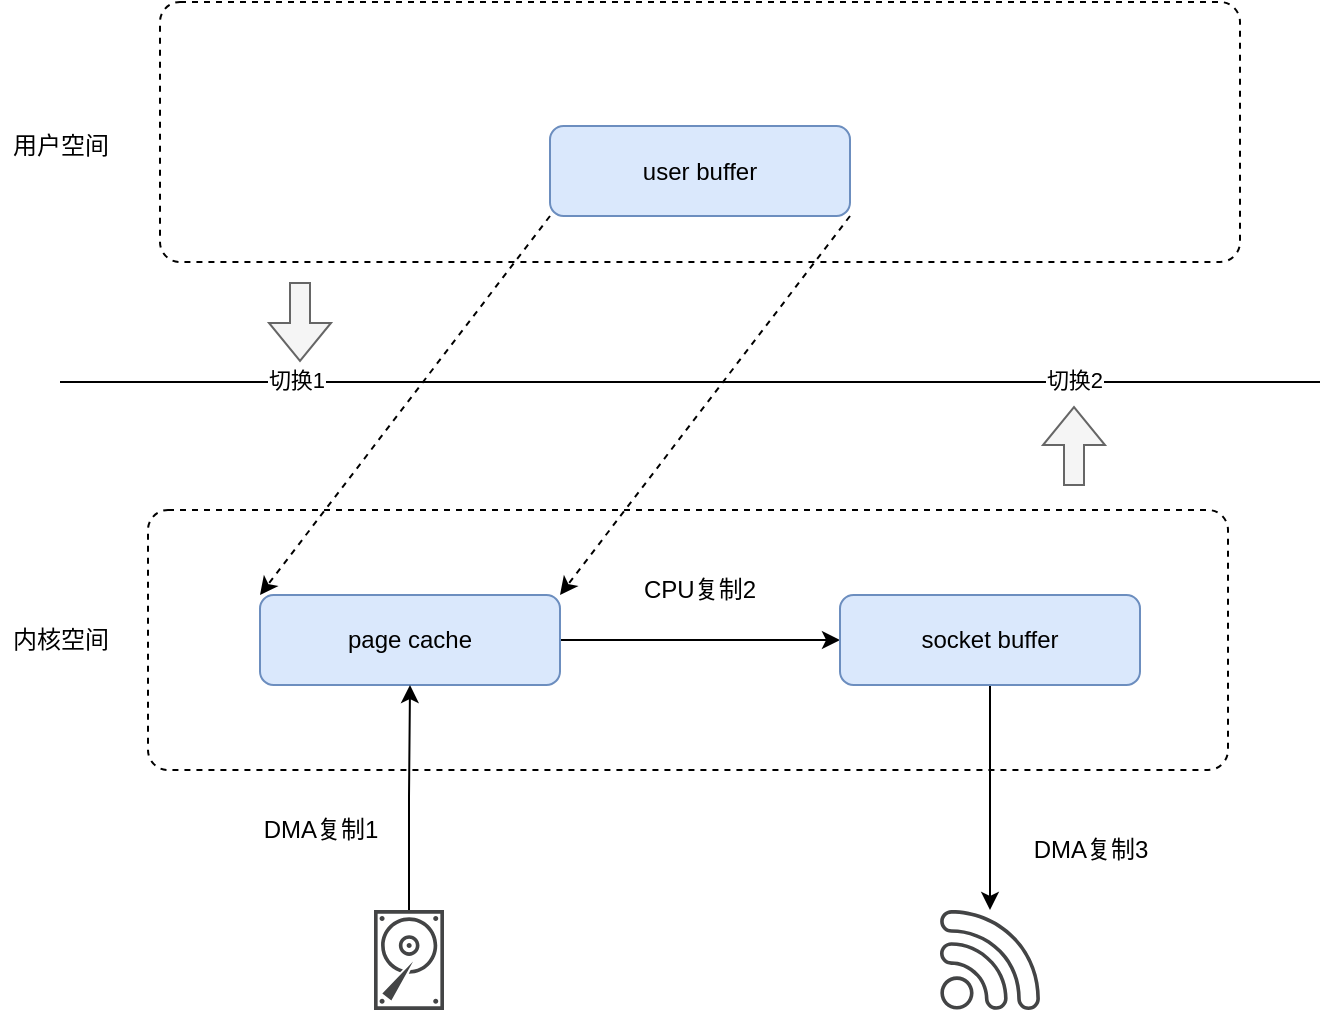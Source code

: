 <mxfile version="15.8.3" type="github">
  <diagram id="3wfqZAMSLGoMBdakA2JE" name="Page-1">
    <mxGraphModel dx="1426" dy="771" grid="1" gridSize="10" guides="1" tooltips="1" connect="1" arrows="1" fold="1" page="1" pageScale="1" pageWidth="827" pageHeight="1169" math="0" shadow="0">
      <root>
        <mxCell id="0" />
        <mxCell id="1" parent="0" />
        <mxCell id="1FMmgYIxxAr_OgmCwrfO-1" value="" style="html=1;align=center;verticalAlign=top;rounded=1;absoluteArcSize=1;arcSize=20;dashed=1;" vertex="1" parent="1">
          <mxGeometry x="150" y="510" width="540" height="130" as="geometry" />
        </mxCell>
        <mxCell id="1FMmgYIxxAr_OgmCwrfO-2" value="" style="html=1;align=center;verticalAlign=top;rounded=1;absoluteArcSize=1;arcSize=20;dashed=1;" vertex="1" parent="1">
          <mxGeometry x="144" y="764" width="540" height="130" as="geometry" />
        </mxCell>
        <mxCell id="1FMmgYIxxAr_OgmCwrfO-3" value="" style="endArrow=none;html=1;rounded=0;" edge="1" parent="1">
          <mxGeometry width="50" height="50" relative="1" as="geometry">
            <mxPoint x="100" y="700" as="sourcePoint" />
            <mxPoint x="730" y="700" as="targetPoint" />
          </mxGeometry>
        </mxCell>
        <mxCell id="1FMmgYIxxAr_OgmCwrfO-4" value="切换1" style="edgeLabel;html=1;align=center;verticalAlign=middle;resizable=0;points=[];fontColor=#000000;" vertex="1" connectable="0" parent="1FMmgYIxxAr_OgmCwrfO-3">
          <mxGeometry x="-0.625" y="1" relative="1" as="geometry">
            <mxPoint as="offset" />
          </mxGeometry>
        </mxCell>
        <mxCell id="1FMmgYIxxAr_OgmCwrfO-7" value="切换2" style="edgeLabel;html=1;align=center;verticalAlign=middle;resizable=0;points=[];fontColor=#000000;" vertex="1" connectable="0" parent="1FMmgYIxxAr_OgmCwrfO-3">
          <mxGeometry x="0.61" y="1" relative="1" as="geometry">
            <mxPoint as="offset" />
          </mxGeometry>
        </mxCell>
        <mxCell id="1FMmgYIxxAr_OgmCwrfO-8" value="用户空间" style="text;html=1;align=center;verticalAlign=middle;resizable=0;points=[];autosize=1;strokeColor=none;fillColor=none;" vertex="1" parent="1">
          <mxGeometry x="70" y="572" width="60" height="20" as="geometry" />
        </mxCell>
        <mxCell id="1FMmgYIxxAr_OgmCwrfO-9" value="内核空间" style="text;html=1;align=center;verticalAlign=middle;resizable=0;points=[];autosize=1;strokeColor=none;fillColor=none;" vertex="1" parent="1">
          <mxGeometry x="70" y="819" width="60" height="20" as="geometry" />
        </mxCell>
        <mxCell id="1FMmgYIxxAr_OgmCwrfO-10" style="rounded=0;orthogonalLoop=1;jettySize=auto;html=1;exitX=0;exitY=1;exitDx=0;exitDy=0;entryX=0;entryY=0;entryDx=0;entryDy=0;dashed=1;" edge="1" parent="1" source="1FMmgYIxxAr_OgmCwrfO-12" target="1FMmgYIxxAr_OgmCwrfO-14">
          <mxGeometry relative="1" as="geometry" />
        </mxCell>
        <mxCell id="1FMmgYIxxAr_OgmCwrfO-11" style="edgeStyle=none;rounded=0;orthogonalLoop=1;jettySize=auto;html=1;exitX=1;exitY=1;exitDx=0;exitDy=0;entryX=1;entryY=0;entryDx=0;entryDy=0;dashed=1;" edge="1" parent="1" source="1FMmgYIxxAr_OgmCwrfO-12" target="1FMmgYIxxAr_OgmCwrfO-14">
          <mxGeometry relative="1" as="geometry" />
        </mxCell>
        <mxCell id="1FMmgYIxxAr_OgmCwrfO-12" value="user buffer" style="rounded=1;whiteSpace=wrap;html=1;fillColor=#dae8fc;strokeColor=#6c8ebf;" vertex="1" parent="1">
          <mxGeometry x="345" y="572" width="150" height="45" as="geometry" />
        </mxCell>
        <mxCell id="1FMmgYIxxAr_OgmCwrfO-13" style="edgeStyle=orthogonalEdgeStyle;rounded=0;orthogonalLoop=1;jettySize=auto;html=1;exitX=1;exitY=0.5;exitDx=0;exitDy=0;" edge="1" parent="1" source="1FMmgYIxxAr_OgmCwrfO-14" target="1FMmgYIxxAr_OgmCwrfO-16">
          <mxGeometry relative="1" as="geometry" />
        </mxCell>
        <mxCell id="1FMmgYIxxAr_OgmCwrfO-14" value="page cache" style="rounded=1;whiteSpace=wrap;html=1;fillColor=#dae8fc;strokeColor=#6c8ebf;" vertex="1" parent="1">
          <mxGeometry x="200" y="806.5" width="150" height="45" as="geometry" />
        </mxCell>
        <mxCell id="1FMmgYIxxAr_OgmCwrfO-15" value="" style="edgeStyle=orthogonalEdgeStyle;rounded=0;orthogonalLoop=1;jettySize=auto;html=1;" edge="1" parent="1" source="1FMmgYIxxAr_OgmCwrfO-16" target="1FMmgYIxxAr_OgmCwrfO-17">
          <mxGeometry relative="1" as="geometry" />
        </mxCell>
        <mxCell id="1FMmgYIxxAr_OgmCwrfO-16" value="&lt;span&gt;socket buffer&lt;/span&gt;" style="rounded=1;whiteSpace=wrap;html=1;fillColor=#dae8fc;strokeColor=#6c8ebf;" vertex="1" parent="1">
          <mxGeometry x="490" y="806.5" width="150" height="45" as="geometry" />
        </mxCell>
        <mxCell id="1FMmgYIxxAr_OgmCwrfO-17" value="" style="sketch=0;pointerEvents=1;shadow=0;dashed=0;html=1;strokeColor=none;fillColor=#434445;aspect=fixed;labelPosition=center;verticalLabelPosition=bottom;verticalAlign=top;align=center;outlineConnect=0;shape=mxgraph.vvd.wi_fi;" vertex="1" parent="1">
          <mxGeometry x="540" y="964" width="50" height="50" as="geometry" />
        </mxCell>
        <mxCell id="1FMmgYIxxAr_OgmCwrfO-18" value="" style="edgeStyle=orthogonalEdgeStyle;rounded=0;orthogonalLoop=1;jettySize=auto;html=1;" edge="1" parent="1" source="1FMmgYIxxAr_OgmCwrfO-19" target="1FMmgYIxxAr_OgmCwrfO-14">
          <mxGeometry relative="1" as="geometry" />
        </mxCell>
        <mxCell id="1FMmgYIxxAr_OgmCwrfO-19" value="" style="sketch=0;pointerEvents=1;shadow=0;dashed=0;html=1;strokeColor=none;fillColor=#434445;aspect=fixed;labelPosition=center;verticalLabelPosition=bottom;verticalAlign=top;align=center;outlineConnect=0;shape=mxgraph.vvd.disk;" vertex="1" parent="1">
          <mxGeometry x="257" y="964" width="35" height="50" as="geometry" />
        </mxCell>
        <mxCell id="1FMmgYIxxAr_OgmCwrfO-20" value="DMA复制1" style="text;html=1;align=center;verticalAlign=middle;resizable=0;points=[];autosize=1;strokeColor=none;fillColor=none;" vertex="1" parent="1">
          <mxGeometry x="195" y="914" width="70" height="20" as="geometry" />
        </mxCell>
        <mxCell id="1FMmgYIxxAr_OgmCwrfO-21" value="DMA复制3" style="text;html=1;align=center;verticalAlign=middle;resizable=0;points=[];autosize=1;strokeColor=none;fillColor=none;" vertex="1" parent="1">
          <mxGeometry x="580" y="924" width="70" height="20" as="geometry" />
        </mxCell>
        <mxCell id="1FMmgYIxxAr_OgmCwrfO-22" value="" style="shape=flexArrow;endArrow=classic;html=1;rounded=0;fontColor=#000000;fillColor=#f5f5f5;strokeColor=#666666;" edge="1" parent="1">
          <mxGeometry width="50" height="50" relative="1" as="geometry">
            <mxPoint x="220" y="650" as="sourcePoint" />
            <mxPoint x="220" y="690" as="targetPoint" />
          </mxGeometry>
        </mxCell>
        <mxCell id="1FMmgYIxxAr_OgmCwrfO-25" value="" style="shape=flexArrow;endArrow=classic;html=1;rounded=0;fontColor=#000000;fillColor=#f5f5f5;strokeColor=#666666;" edge="1" parent="1">
          <mxGeometry width="50" height="50" relative="1" as="geometry">
            <mxPoint x="607" y="752" as="sourcePoint" />
            <mxPoint x="607" y="712" as="targetPoint" />
          </mxGeometry>
        </mxCell>
        <mxCell id="1FMmgYIxxAr_OgmCwrfO-26" value="CPU复制2" style="text;html=1;strokeColor=none;fillColor=none;align=center;verticalAlign=middle;whiteSpace=wrap;rounded=0;" vertex="1" parent="1">
          <mxGeometry x="390" y="789" width="60" height="30" as="geometry" />
        </mxCell>
      </root>
    </mxGraphModel>
  </diagram>
</mxfile>
